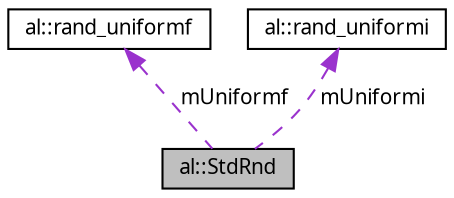 digraph "al::StdRnd"
{
 // LATEX_PDF_SIZE
  bgcolor="transparent";
  edge [fontname="FreeSans.ttf",fontsize="10",labelfontname="FreeSans.ttf",labelfontsize="10"];
  node [fontname="FreeSans.ttf",fontsize="10",shape=record];
  Node1 [label="al::StdRnd",height=0.2,width=0.4,color="black", fillcolor="grey75", style="filled", fontcolor="black",tooltip=" "];
  Node2 -> Node1 [dir="back",color="darkorchid3",fontsize="10",style="dashed",label=" mUniformf" ,fontname="FreeSans.ttf"];
  Node2 [label="al::rand_uniformf",height=0.2,width=0.4,color="black",URL="$classal_1_1rand__uniformf.html",tooltip=" "];
  Node3 -> Node1 [dir="back",color="darkorchid3",fontsize="10",style="dashed",label=" mUniformi" ,fontname="FreeSans.ttf"];
  Node3 [label="al::rand_uniformi",height=0.2,width=0.4,color="black",URL="$classal_1_1rand__uniformi.html",tooltip=" "];
}
